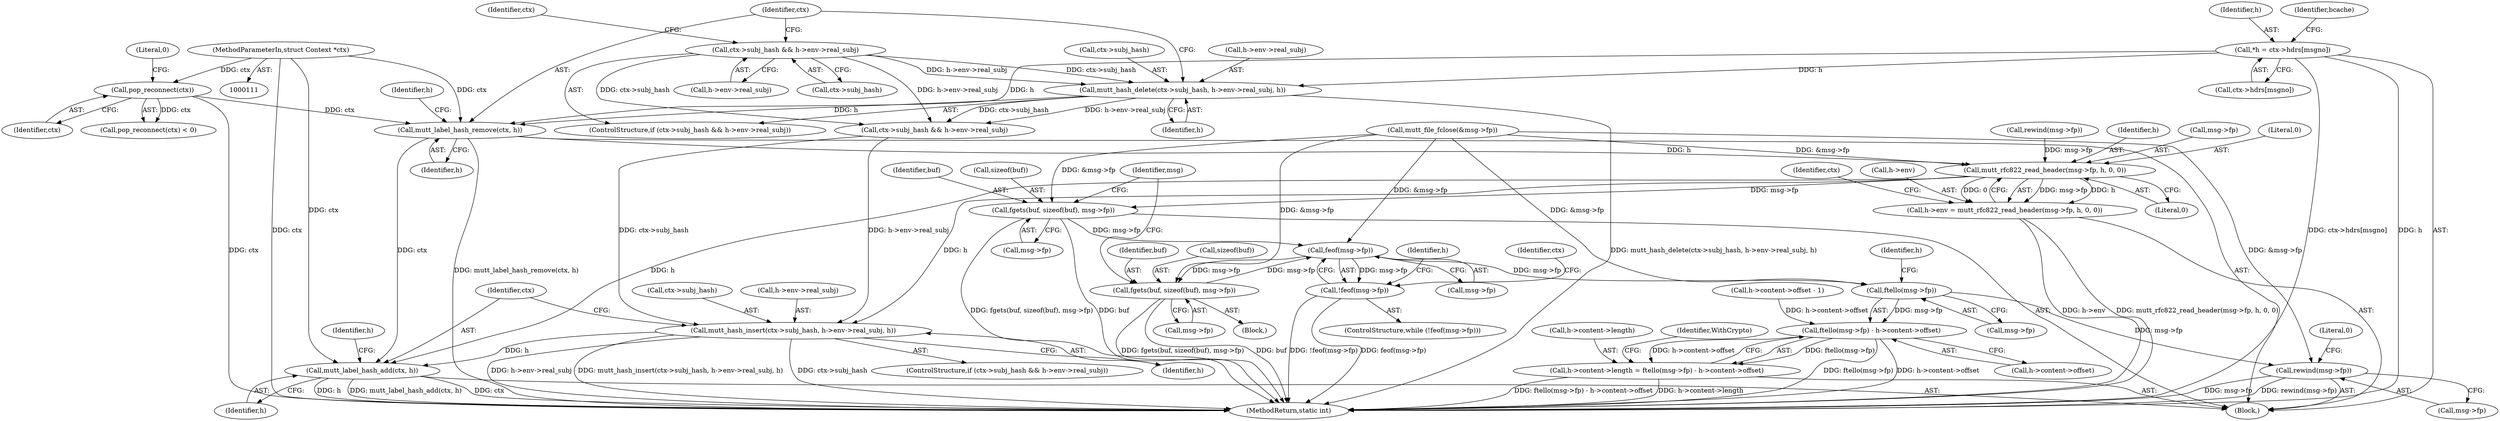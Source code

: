 digraph "0_neomutt_9bfab35522301794483f8f9ed60820bdec9be59e_2@API" {
"1000423" [label="(Call,mutt_label_hash_remove(ctx, h))"];
"1000228" [label="(Call,pop_reconnect(ctx))"];
"1000112" [label="(MethodParameterIn,struct Context *ctx)"];
"1000413" [label="(Call,mutt_hash_delete(ctx->subj_hash, h->env->real_subj, h))"];
"1000404" [label="(Call,ctx->subj_hash && h->env->real_subj)"];
"1000136" [label="(Call,*h = ctx->hdrs[msgno])"];
"1000435" [label="(Call,mutt_rfc822_read_header(msg->fp, h, 0, 0))"];
"1000431" [label="(Call,h->env = mutt_rfc822_read_header(msg->fp, h, 0, 0))"];
"1000452" [label="(Call,mutt_hash_insert(ctx->subj_hash, h->env->real_subj, h))"];
"1000462" [label="(Call,mutt_label_hash_add(ctx, h))"];
"1000475" [label="(Call,fgets(buf, sizeof(buf), msg->fp))"];
"1000484" [label="(Call,feof(msg->fp))"];
"1000483" [label="(Call,!feof(msg->fp))"];
"1000497" [label="(Call,fgets(buf, sizeof(buf), msg->fp))"];
"1000511" [label="(Call,ftello(msg->fp))"];
"1000510" [label="(Call,ftello(msg->fp) - h->content->offset)"];
"1000504" [label="(Call,h->content->length = ftello(msg->fp) - h->content->offset)"];
"1000532" [label="(Call,rewind(msg->fp))"];
"1000464" [label="(Identifier,h)"];
"1000479" [label="(Call,msg->fp)"];
"1000260" [label="(Call,h->content->offset - 1)"];
"1000228" [label="(Call,pop_reconnect(ctx))"];
"1000138" [label="(Call,ctx->hdrs[msgno])"];
"1000227" [label="(Call,pop_reconnect(ctx) < 0)"];
"1000467" [label="(Identifier,h)"];
"1000414" [label="(Call,ctx->subj_hash)"];
"1000443" [label="(Call,ctx->subj_hash && h->env->real_subj)"];
"1000440" [label="(Literal,0)"];
"1000512" [label="(Call,msg->fp)"];
"1000429" [label="(Identifier,h)"];
"1000112" [label="(MethodParameterIn,struct Context *ctx)"];
"1000415" [label="(Identifier,ctx)"];
"1000501" [label="(Call,msg->fp)"];
"1000533" [label="(Call,msg->fp)"];
"1000499" [label="(Call,sizeof(buf))"];
"1000486" [label="(Identifier,msg)"];
"1000229" [label="(Identifier,ctx)"];
"1000441" [label="(Literal,0)"];
"1000485" [label="(Call,msg->fp)"];
"1000504" [label="(Call,h->content->length = ftello(msg->fp) - h->content->offset)"];
"1000515" [label="(Call,h->content->offset)"];
"1000394" [label="(Call,rewind(msg->fp))"];
"1000475" [label="(Call,fgets(buf, sizeof(buf), msg->fp))"];
"1000422" [label="(Identifier,h)"];
"1000432" [label="(Call,h->env)"];
"1000413" [label="(Call,mutt_hash_delete(ctx->subj_hash, h->env->real_subj, h))"];
"1000461" [label="(Identifier,h)"];
"1000483" [label="(Call,!feof(msg->fp))"];
"1000488" [label="(Block,)"];
"1000453" [label="(Call,ctx->subj_hash)"];
"1000538" [label="(MethodReturn,static int)"];
"1000522" [label="(Identifier,WithCrypto)"];
"1000463" [label="(Identifier,ctx)"];
"1000477" [label="(Call,sizeof(buf))"];
"1000493" [label="(Identifier,ctx)"];
"1000497" [label="(Call,fgets(buf, sizeof(buf), msg->fp))"];
"1000476" [label="(Identifier,buf)"];
"1000408" [label="(Call,h->env->real_subj)"];
"1000510" [label="(Call,ftello(msg->fp) - h->content->offset)"];
"1000145" [label="(Identifier,bcache)"];
"1000517" [label="(Identifier,h)"];
"1000537" [label="(Literal,0)"];
"1000405" [label="(Call,ctx->subj_hash)"];
"1000435" [label="(Call,mutt_rfc822_read_header(msg->fp, h, 0, 0))"];
"1000334" [label="(Call,mutt_file_fclose(&msg->fp))"];
"1000404" [label="(Call,ctx->subj_hash && h->env->real_subj)"];
"1000442" [label="(ControlStructure,if (ctx->subj_hash && h->env->real_subj))"];
"1000425" [label="(Identifier,h)"];
"1000439" [label="(Identifier,h)"];
"1000462" [label="(Call,mutt_label_hash_add(ctx, h))"];
"1000424" [label="(Identifier,ctx)"];
"1000137" [label="(Identifier,h)"];
"1000436" [label="(Call,msg->fp)"];
"1000115" [label="(Block,)"];
"1000507" [label="(Identifier,h)"];
"1000498" [label="(Identifier,buf)"];
"1000505" [label="(Call,h->content->length)"];
"1000456" [label="(Call,h->env->real_subj)"];
"1000445" [label="(Identifier,ctx)"];
"1000230" [label="(Literal,0)"];
"1000431" [label="(Call,h->env = mutt_rfc822_read_header(msg->fp, h, 0, 0))"];
"1000482" [label="(ControlStructure,while (!feof(msg->fp)))"];
"1000136" [label="(Call,*h = ctx->hdrs[msgno])"];
"1000484" [label="(Call,feof(msg->fp))"];
"1000511" [label="(Call,ftello(msg->fp))"];
"1000417" [label="(Call,h->env->real_subj)"];
"1000532" [label="(Call,rewind(msg->fp))"];
"1000423" [label="(Call,mutt_label_hash_remove(ctx, h))"];
"1000452" [label="(Call,mutt_hash_insert(ctx->subj_hash, h->env->real_subj, h))"];
"1000403" [label="(ControlStructure,if (ctx->subj_hash && h->env->real_subj))"];
"1000423" -> "1000115"  [label="AST: "];
"1000423" -> "1000425"  [label="CFG: "];
"1000424" -> "1000423"  [label="AST: "];
"1000425" -> "1000423"  [label="AST: "];
"1000429" -> "1000423"  [label="CFG: "];
"1000423" -> "1000538"  [label="DDG: mutt_label_hash_remove(ctx, h)"];
"1000228" -> "1000423"  [label="DDG: ctx"];
"1000112" -> "1000423"  [label="DDG: ctx"];
"1000413" -> "1000423"  [label="DDG: h"];
"1000136" -> "1000423"  [label="DDG: h"];
"1000423" -> "1000435"  [label="DDG: h"];
"1000423" -> "1000462"  [label="DDG: ctx"];
"1000228" -> "1000227"  [label="AST: "];
"1000228" -> "1000229"  [label="CFG: "];
"1000229" -> "1000228"  [label="AST: "];
"1000230" -> "1000228"  [label="CFG: "];
"1000228" -> "1000538"  [label="DDG: ctx"];
"1000228" -> "1000227"  [label="DDG: ctx"];
"1000112" -> "1000228"  [label="DDG: ctx"];
"1000112" -> "1000111"  [label="AST: "];
"1000112" -> "1000538"  [label="DDG: ctx"];
"1000112" -> "1000462"  [label="DDG: ctx"];
"1000413" -> "1000403"  [label="AST: "];
"1000413" -> "1000422"  [label="CFG: "];
"1000414" -> "1000413"  [label="AST: "];
"1000417" -> "1000413"  [label="AST: "];
"1000422" -> "1000413"  [label="AST: "];
"1000424" -> "1000413"  [label="CFG: "];
"1000413" -> "1000538"  [label="DDG: mutt_hash_delete(ctx->subj_hash, h->env->real_subj, h)"];
"1000404" -> "1000413"  [label="DDG: ctx->subj_hash"];
"1000404" -> "1000413"  [label="DDG: h->env->real_subj"];
"1000136" -> "1000413"  [label="DDG: h"];
"1000413" -> "1000443"  [label="DDG: ctx->subj_hash"];
"1000413" -> "1000443"  [label="DDG: h->env->real_subj"];
"1000404" -> "1000403"  [label="AST: "];
"1000404" -> "1000405"  [label="CFG: "];
"1000404" -> "1000408"  [label="CFG: "];
"1000405" -> "1000404"  [label="AST: "];
"1000408" -> "1000404"  [label="AST: "];
"1000415" -> "1000404"  [label="CFG: "];
"1000424" -> "1000404"  [label="CFG: "];
"1000404" -> "1000443"  [label="DDG: ctx->subj_hash"];
"1000404" -> "1000443"  [label="DDG: h->env->real_subj"];
"1000136" -> "1000115"  [label="AST: "];
"1000136" -> "1000138"  [label="CFG: "];
"1000137" -> "1000136"  [label="AST: "];
"1000138" -> "1000136"  [label="AST: "];
"1000145" -> "1000136"  [label="CFG: "];
"1000136" -> "1000538"  [label="DDG: ctx->hdrs[msgno]"];
"1000136" -> "1000538"  [label="DDG: h"];
"1000435" -> "1000431"  [label="AST: "];
"1000435" -> "1000441"  [label="CFG: "];
"1000436" -> "1000435"  [label="AST: "];
"1000439" -> "1000435"  [label="AST: "];
"1000440" -> "1000435"  [label="AST: "];
"1000441" -> "1000435"  [label="AST: "];
"1000431" -> "1000435"  [label="CFG: "];
"1000435" -> "1000431"  [label="DDG: msg->fp"];
"1000435" -> "1000431"  [label="DDG: h"];
"1000435" -> "1000431"  [label="DDG: 0"];
"1000334" -> "1000435"  [label="DDG: &msg->fp"];
"1000394" -> "1000435"  [label="DDG: msg->fp"];
"1000435" -> "1000452"  [label="DDG: h"];
"1000435" -> "1000462"  [label="DDG: h"];
"1000435" -> "1000475"  [label="DDG: msg->fp"];
"1000431" -> "1000115"  [label="AST: "];
"1000432" -> "1000431"  [label="AST: "];
"1000445" -> "1000431"  [label="CFG: "];
"1000431" -> "1000538"  [label="DDG: h->env"];
"1000431" -> "1000538"  [label="DDG: mutt_rfc822_read_header(msg->fp, h, 0, 0)"];
"1000452" -> "1000442"  [label="AST: "];
"1000452" -> "1000461"  [label="CFG: "];
"1000453" -> "1000452"  [label="AST: "];
"1000456" -> "1000452"  [label="AST: "];
"1000461" -> "1000452"  [label="AST: "];
"1000463" -> "1000452"  [label="CFG: "];
"1000452" -> "1000538"  [label="DDG: mutt_hash_insert(ctx->subj_hash, h->env->real_subj, h)"];
"1000452" -> "1000538"  [label="DDG: ctx->subj_hash"];
"1000452" -> "1000538"  [label="DDG: h->env->real_subj"];
"1000443" -> "1000452"  [label="DDG: ctx->subj_hash"];
"1000443" -> "1000452"  [label="DDG: h->env->real_subj"];
"1000452" -> "1000462"  [label="DDG: h"];
"1000462" -> "1000115"  [label="AST: "];
"1000462" -> "1000464"  [label="CFG: "];
"1000463" -> "1000462"  [label="AST: "];
"1000464" -> "1000462"  [label="AST: "];
"1000467" -> "1000462"  [label="CFG: "];
"1000462" -> "1000538"  [label="DDG: ctx"];
"1000462" -> "1000538"  [label="DDG: h"];
"1000462" -> "1000538"  [label="DDG: mutt_label_hash_add(ctx, h)"];
"1000475" -> "1000115"  [label="AST: "];
"1000475" -> "1000479"  [label="CFG: "];
"1000476" -> "1000475"  [label="AST: "];
"1000477" -> "1000475"  [label="AST: "];
"1000479" -> "1000475"  [label="AST: "];
"1000486" -> "1000475"  [label="CFG: "];
"1000475" -> "1000538"  [label="DDG: buf"];
"1000475" -> "1000538"  [label="DDG: fgets(buf, sizeof(buf), msg->fp)"];
"1000334" -> "1000475"  [label="DDG: &msg->fp"];
"1000475" -> "1000484"  [label="DDG: msg->fp"];
"1000484" -> "1000483"  [label="AST: "];
"1000484" -> "1000485"  [label="CFG: "];
"1000485" -> "1000484"  [label="AST: "];
"1000483" -> "1000484"  [label="CFG: "];
"1000484" -> "1000483"  [label="DDG: msg->fp"];
"1000497" -> "1000484"  [label="DDG: msg->fp"];
"1000334" -> "1000484"  [label="DDG: &msg->fp"];
"1000484" -> "1000497"  [label="DDG: msg->fp"];
"1000484" -> "1000511"  [label="DDG: msg->fp"];
"1000483" -> "1000482"  [label="AST: "];
"1000493" -> "1000483"  [label="CFG: "];
"1000507" -> "1000483"  [label="CFG: "];
"1000483" -> "1000538"  [label="DDG: !feof(msg->fp)"];
"1000483" -> "1000538"  [label="DDG: feof(msg->fp)"];
"1000497" -> "1000488"  [label="AST: "];
"1000497" -> "1000501"  [label="CFG: "];
"1000498" -> "1000497"  [label="AST: "];
"1000499" -> "1000497"  [label="AST: "];
"1000501" -> "1000497"  [label="AST: "];
"1000486" -> "1000497"  [label="CFG: "];
"1000497" -> "1000538"  [label="DDG: buf"];
"1000497" -> "1000538"  [label="DDG: fgets(buf, sizeof(buf), msg->fp)"];
"1000334" -> "1000497"  [label="DDG: &msg->fp"];
"1000511" -> "1000510"  [label="AST: "];
"1000511" -> "1000512"  [label="CFG: "];
"1000512" -> "1000511"  [label="AST: "];
"1000517" -> "1000511"  [label="CFG: "];
"1000511" -> "1000510"  [label="DDG: msg->fp"];
"1000334" -> "1000511"  [label="DDG: &msg->fp"];
"1000511" -> "1000532"  [label="DDG: msg->fp"];
"1000510" -> "1000504"  [label="AST: "];
"1000510" -> "1000515"  [label="CFG: "];
"1000515" -> "1000510"  [label="AST: "];
"1000504" -> "1000510"  [label="CFG: "];
"1000510" -> "1000538"  [label="DDG: ftello(msg->fp)"];
"1000510" -> "1000538"  [label="DDG: h->content->offset"];
"1000510" -> "1000504"  [label="DDG: ftello(msg->fp)"];
"1000510" -> "1000504"  [label="DDG: h->content->offset"];
"1000260" -> "1000510"  [label="DDG: h->content->offset"];
"1000504" -> "1000115"  [label="AST: "];
"1000505" -> "1000504"  [label="AST: "];
"1000522" -> "1000504"  [label="CFG: "];
"1000504" -> "1000538"  [label="DDG: h->content->length"];
"1000504" -> "1000538"  [label="DDG: ftello(msg->fp) - h->content->offset"];
"1000532" -> "1000115"  [label="AST: "];
"1000532" -> "1000533"  [label="CFG: "];
"1000533" -> "1000532"  [label="AST: "];
"1000537" -> "1000532"  [label="CFG: "];
"1000532" -> "1000538"  [label="DDG: msg->fp"];
"1000532" -> "1000538"  [label="DDG: rewind(msg->fp)"];
"1000334" -> "1000532"  [label="DDG: &msg->fp"];
}
